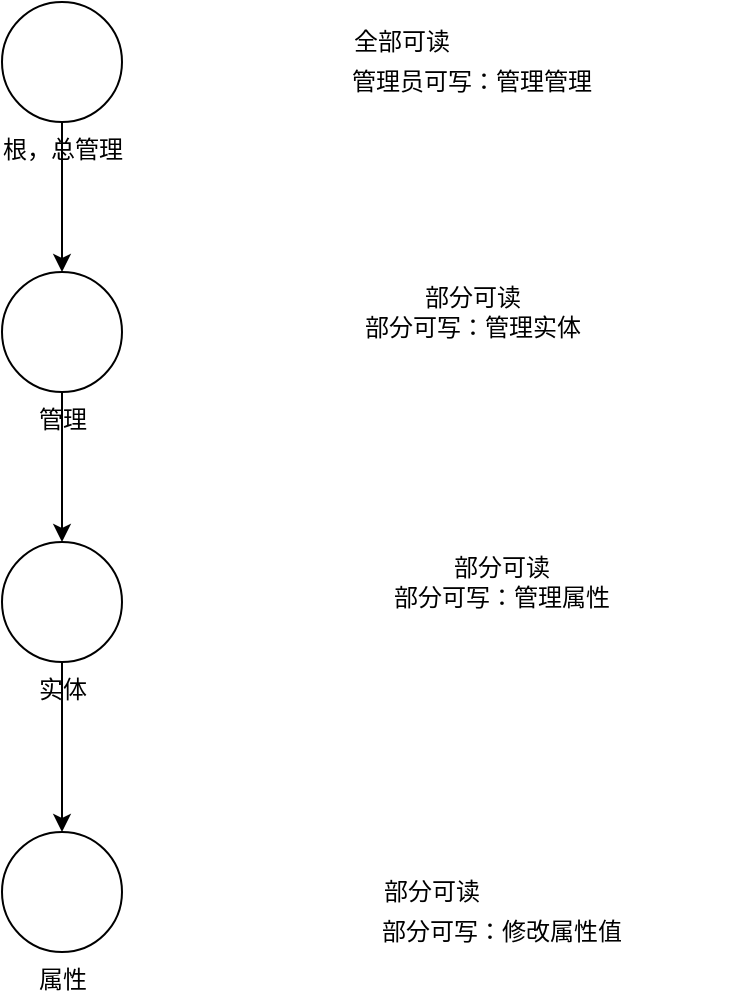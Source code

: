 <mxfile version="12.2.4" pages="1"><diagram id="wi8Og4Y5jD5gjxwjFDAU" name="Page-1"><mxGraphModel dx="1118" dy="766" grid="1" gridSize="10" guides="1" tooltips="1" connect="1" arrows="1" fold="1" page="1" pageScale="1" pageWidth="827" pageHeight="1169" math="0" shadow="0"><root><mxCell id="0"/><mxCell id="1" parent="0"/><mxCell id="23" style="edgeStyle=orthogonalEdgeStyle;rounded=0;orthogonalLoop=1;jettySize=auto;html=1;curved=1;" parent="1" source="3" target="5" edge="1"><mxGeometry relative="1" as="geometry"/></mxCell><mxCell id="3" value="根，总管理" style="verticalLabelPosition=bottom;verticalAlign=top;html=1;shape=mxgraph.flowchart.on-page_reference;" parent="1" vertex="1"><mxGeometry x="320" y="60" width="60" height="60" as="geometry"/></mxCell><mxCell id="24" style="edgeStyle=orthogonalEdgeStyle;rounded=0;orthogonalLoop=1;jettySize=auto;html=1;curved=1;" parent="1" source="5" target="6" edge="1"><mxGeometry relative="1" as="geometry"/></mxCell><mxCell id="5" value="管理" style="verticalLabelPosition=bottom;verticalAlign=top;html=1;shape=mxgraph.flowchart.on-page_reference;" parent="1" vertex="1"><mxGeometry x="320" y="195" width="60" height="60" as="geometry"/></mxCell><mxCell id="30" style="edgeStyle=orthogonalEdgeStyle;rounded=0;orthogonalLoop=1;jettySize=auto;html=1;curved=1;" parent="1" source="6" target="7" edge="1"><mxGeometry relative="1" as="geometry"/></mxCell><mxCell id="6" value="实体" style="verticalLabelPosition=bottom;verticalAlign=top;html=1;shape=mxgraph.flowchart.on-page_reference;" parent="1" vertex="1"><mxGeometry x="320" y="330" width="60" height="60" as="geometry"/></mxCell><mxCell id="7" value="属性" style="verticalLabelPosition=bottom;verticalAlign=top;html=1;shape=mxgraph.flowchart.on-page_reference;" parent="1" vertex="1"><mxGeometry x="320" y="475" width="60" height="60" as="geometry"/></mxCell><mxCell id="10" value="全部可读" style="text;html=1;strokeColor=none;fillColor=none;align=center;verticalAlign=middle;whiteSpace=wrap;rounded=0;" parent="1" vertex="1"><mxGeometry x="470" y="70" width="100" height="20" as="geometry"/></mxCell><mxCell id="11" value="管理员可写：管理管理" style="text;html=1;strokeColor=none;fillColor=none;align=center;verticalAlign=middle;whiteSpace=wrap;rounded=0;" parent="1" vertex="1"><mxGeometry x="480" y="90" width="150" height="20" as="geometry"/></mxCell><mxCell id="12" value="部分可读&lt;br&gt;部分可写：管理实体" style="text;html=1;strokeColor=none;fillColor=none;align=center;verticalAlign=middle;whiteSpace=wrap;rounded=0;" parent="1" vertex="1"><mxGeometry x="472.5" y="205" width="165" height="20" as="geometry"/></mxCell><mxCell id="26" value="部分可读&lt;br&gt;部分可写：管理属性" style="text;html=1;strokeColor=none;fillColor=none;align=center;verticalAlign=middle;whiteSpace=wrap;rounded=0;" parent="1" vertex="1"><mxGeometry x="455" y="340" width="230" height="20" as="geometry"/></mxCell><mxCell id="28" value="部分可读" style="text;html=1;strokeColor=none;fillColor=none;align=center;verticalAlign=middle;whiteSpace=wrap;rounded=0;" parent="1" vertex="1"><mxGeometry x="485" y="495" width="100" height="20" as="geometry"/></mxCell><mxCell id="29" value="部分可写：修改属性值" style="text;html=1;strokeColor=none;fillColor=none;align=center;verticalAlign=middle;whiteSpace=wrap;rounded=0;" parent="1" vertex="1"><mxGeometry x="475" y="515" width="190" height="20" as="geometry"/></mxCell></root></mxGraphModel></diagram></mxfile>